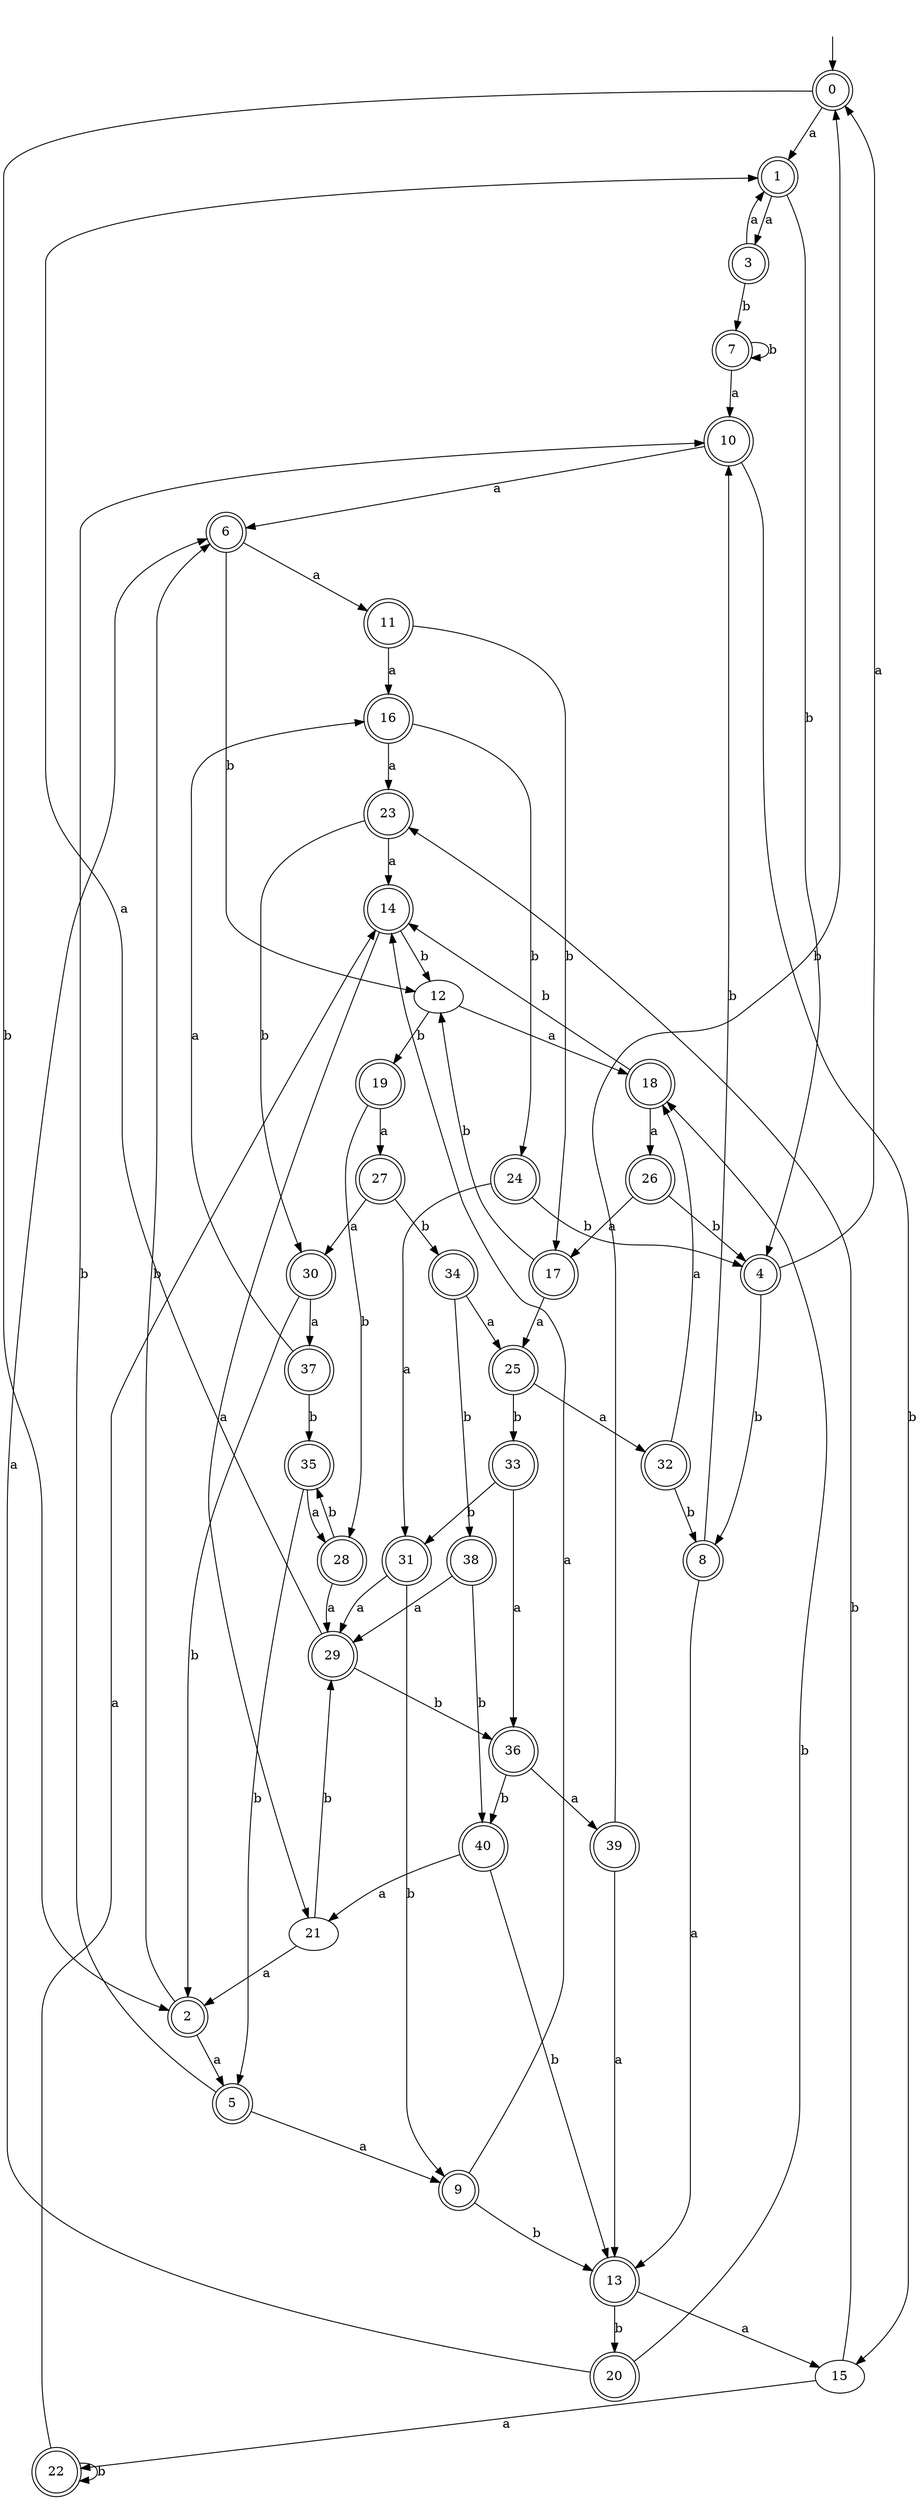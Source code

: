 digraph RandomDFA {
  __start0 [label="", shape=none];
  __start0 -> 0 [label=""];
  0 [shape=circle] [shape=doublecircle]
  0 -> 1 [label="a"]
  0 -> 2 [label="b"]
  1 [shape=doublecircle]
  1 -> 3 [label="a"]
  1 -> 4 [label="b"]
  2 [shape=doublecircle]
  2 -> 5 [label="a"]
  2 -> 6 [label="b"]
  3 [shape=doublecircle]
  3 -> 1 [label="a"]
  3 -> 7 [label="b"]
  4 [shape=doublecircle]
  4 -> 0 [label="a"]
  4 -> 8 [label="b"]
  5 [shape=doublecircle]
  5 -> 9 [label="a"]
  5 -> 10 [label="b"]
  6 [shape=doublecircle]
  6 -> 11 [label="a"]
  6 -> 12 [label="b"]
  7 [shape=doublecircle]
  7 -> 10 [label="a"]
  7 -> 7 [label="b"]
  8 [shape=doublecircle]
  8 -> 13 [label="a"]
  8 -> 10 [label="b"]
  9 [shape=doublecircle]
  9 -> 14 [label="a"]
  9 -> 13 [label="b"]
  10 [shape=doublecircle]
  10 -> 6 [label="a"]
  10 -> 15 [label="b"]
  11 [shape=doublecircle]
  11 -> 16 [label="a"]
  11 -> 17 [label="b"]
  12
  12 -> 18 [label="a"]
  12 -> 19 [label="b"]
  13 [shape=doublecircle]
  13 -> 15 [label="a"]
  13 -> 20 [label="b"]
  14 [shape=doublecircle]
  14 -> 21 [label="a"]
  14 -> 12 [label="b"]
  15
  15 -> 22 [label="a"]
  15 -> 23 [label="b"]
  16 [shape=doublecircle]
  16 -> 23 [label="a"]
  16 -> 24 [label="b"]
  17 [shape=doublecircle]
  17 -> 25 [label="a"]
  17 -> 12 [label="b"]
  18 [shape=doublecircle]
  18 -> 26 [label="a"]
  18 -> 14 [label="b"]
  19 [shape=doublecircle]
  19 -> 27 [label="a"]
  19 -> 28 [label="b"]
  20 [shape=doublecircle]
  20 -> 6 [label="a"]
  20 -> 18 [label="b"]
  21
  21 -> 2 [label="a"]
  21 -> 29 [label="b"]
  22 [shape=doublecircle]
  22 -> 14 [label="a"]
  22 -> 22 [label="b"]
  23 [shape=doublecircle]
  23 -> 14 [label="a"]
  23 -> 30 [label="b"]
  24 [shape=doublecircle]
  24 -> 31 [label="a"]
  24 -> 4 [label="b"]
  25 [shape=doublecircle]
  25 -> 32 [label="a"]
  25 -> 33 [label="b"]
  26 [shape=doublecircle]
  26 -> 17 [label="a"]
  26 -> 4 [label="b"]
  27 [shape=doublecircle]
  27 -> 30 [label="a"]
  27 -> 34 [label="b"]
  28 [shape=doublecircle]
  28 -> 29 [label="a"]
  28 -> 35 [label="b"]
  29 [shape=doublecircle]
  29 -> 1 [label="a"]
  29 -> 36 [label="b"]
  30 [shape=doublecircle]
  30 -> 37 [label="a"]
  30 -> 2 [label="b"]
  31 [shape=doublecircle]
  31 -> 29 [label="a"]
  31 -> 9 [label="b"]
  32 [shape=doublecircle]
  32 -> 18 [label="a"]
  32 -> 8 [label="b"]
  33 [shape=doublecircle]
  33 -> 36 [label="a"]
  33 -> 31 [label="b"]
  34 [shape=doublecircle]
  34 -> 25 [label="a"]
  34 -> 38 [label="b"]
  35 [shape=doublecircle]
  35 -> 28 [label="a"]
  35 -> 5 [label="b"]
  36 [shape=doublecircle]
  36 -> 39 [label="a"]
  36 -> 40 [label="b"]
  37 [shape=doublecircle]
  37 -> 16 [label="a"]
  37 -> 35 [label="b"]
  38 [shape=doublecircle]
  38 -> 29 [label="a"]
  38 -> 40 [label="b"]
  39 [shape=doublecircle]
  39 -> 13 [label="a"]
  39 -> 0 [label="b"]
  40 [shape=doublecircle]
  40 -> 21 [label="a"]
  40 -> 13 [label="b"]
}
